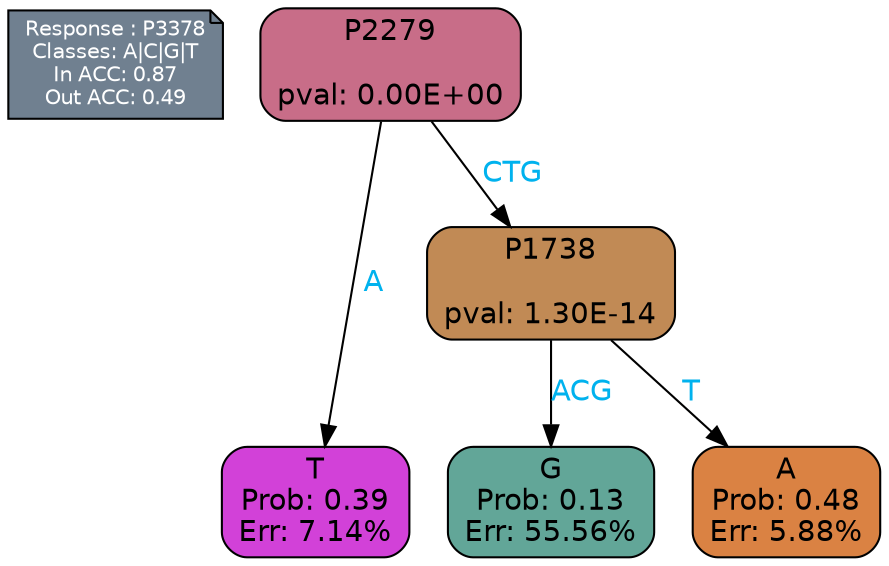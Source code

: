 digraph Tree {
node [shape=box, style="filled, rounded", color="black", fontname=helvetica] ;
graph [ranksep=equally, splines=polylines, bgcolor=transparent, dpi=600] ;
edge [fontname=helvetica] ;
LEGEND [label="Response : P3378
Classes: A|C|G|T
In ACC: 0.87
Out ACC: 0.49
",shape=note,align=left,style=filled,fillcolor="slategray",fontcolor="white",fontsize=10];1 [label="P2279

pval: 0.00E+00", fillcolor="#c86d88"] ;
2 [label="T
Prob: 0.39
Err: 7.14%", fillcolor="#d241d8"] ;
3 [label="P1738

pval: 1.30E-14", fillcolor="#c18a55"] ;
4 [label="G
Prob: 0.13
Err: 55.56%", fillcolor="#62a698"] ;
5 [label="A
Prob: 0.48
Err: 5.88%", fillcolor="#da8243"] ;
1 -> 2 [label="A",fontcolor=deepskyblue2] ;
1 -> 3 [label="CTG",fontcolor=deepskyblue2] ;
3 -> 4 [label="ACG",fontcolor=deepskyblue2] ;
3 -> 5 [label="T",fontcolor=deepskyblue2] ;
{rank = same; 2;4;5;}{rank = same; LEGEND;1;}}
